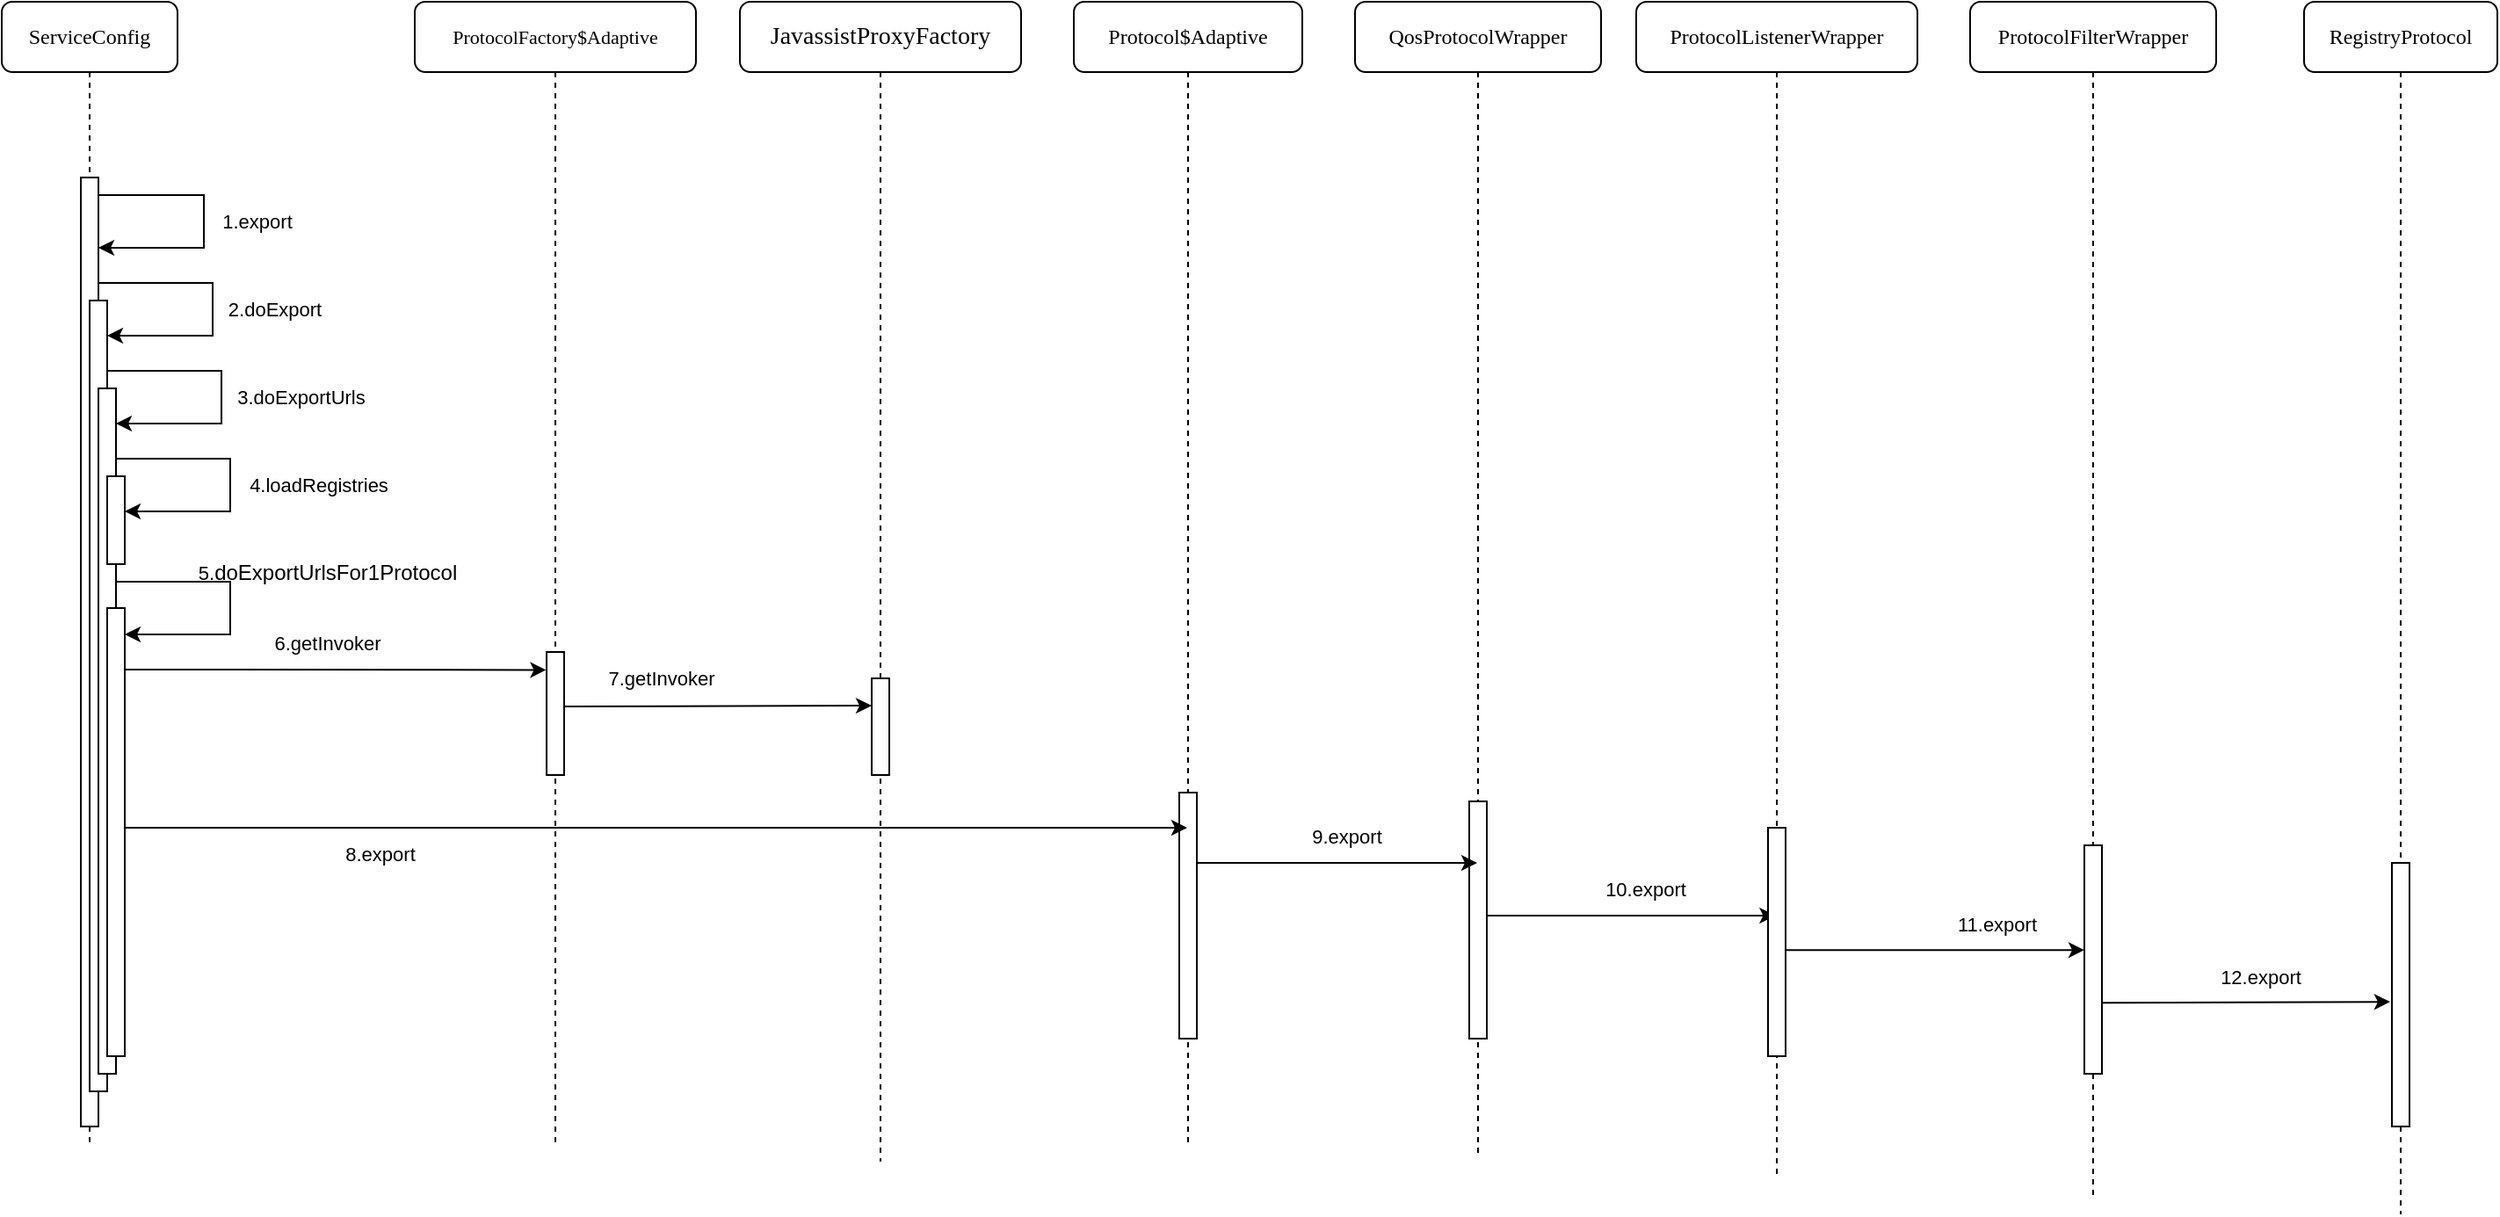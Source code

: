 <mxfile version="21.6.5" type="github">
  <diagram name="Page-1" id="13e1069c-82ec-6db2-03f1-153e76fe0fe0">
    <mxGraphModel dx="1971" dy="1194" grid="1" gridSize="10" guides="1" tooltips="1" connect="1" arrows="1" fold="1" page="1" pageScale="1" pageWidth="1100" pageHeight="850" background="none" math="0" shadow="0">
      <root>
        <mxCell id="0" />
        <mxCell id="1" parent="0" />
        <mxCell id="7baba1c4bc27f4b0-2" value="&lt;font style=&quot;font-size: 11px;&quot;&gt;ProtocolFactory$Adaptive&lt;/font&gt;" style="shape=umlLifeline;perimeter=lifelinePerimeter;whiteSpace=wrap;html=1;container=1;collapsible=0;recursiveResize=0;outlineConnect=0;rounded=1;shadow=0;comic=0;labelBackgroundColor=none;strokeWidth=1;fontFamily=Verdana;fontSize=12;align=center;" parent="1" vertex="1">
          <mxGeometry x="335" y="80" width="160" height="650" as="geometry" />
        </mxCell>
        <mxCell id="7baba1c4bc27f4b0-10" value="" style="html=1;points=[];perimeter=orthogonalPerimeter;rounded=0;shadow=0;comic=0;labelBackgroundColor=none;strokeWidth=1;fontFamily=Verdana;fontSize=12;align=center;" parent="7baba1c4bc27f4b0-2" vertex="1">
          <mxGeometry x="75" y="370" width="10" height="70" as="geometry" />
        </mxCell>
        <mxCell id="7baba1c4bc27f4b0-3" value="&lt;article data-content=&quot;[{&amp;quot;type&amp;quot;:&amp;quot;block&amp;quot;,&amp;quot;id&amp;quot;:&amp;quot;VgRU-1690942265634&amp;quot;,&amp;quot;name&amp;quot;:&amp;quot;heading&amp;quot;,&amp;quot;data&amp;quot;:{&amp;quot;level&amp;quot;:&amp;quot;h3&amp;quot;},&amp;quot;nodes&amp;quot;:[{&amp;quot;type&amp;quot;:&amp;quot;text&amp;quot;,&amp;quot;id&amp;quot;:&amp;quot;xGpA-1690942265635&amp;quot;,&amp;quot;leaves&amp;quot;:[{&amp;quot;text&amp;quot;:&amp;quot;JavassistProxyFactory&amp;quot;,&amp;quot;marks&amp;quot;:[{&amp;quot;type&amp;quot;:&amp;quot;bold&amp;quot;},{&amp;quot;type&amp;quot;:&amp;quot;fontSize&amp;quot;,&amp;quot;value&amp;quot;:20}]}]}]}]&quot;&gt;&lt;div style=&quot;line-height: 1.75; font-size: 14px; text-align: left;&quot; id=&quot;Uqh1-1690966903598&quot;&gt;JavassistProxyFactory&lt;/div&gt;&lt;/article&gt;" style="shape=umlLifeline;perimeter=lifelinePerimeter;whiteSpace=wrap;html=1;container=1;collapsible=0;recursiveResize=0;outlineConnect=0;rounded=1;shadow=0;comic=0;labelBackgroundColor=none;strokeWidth=1;fontFamily=Verdana;fontSize=12;align=center;" parent="1" vertex="1">
          <mxGeometry x="520" y="80" width="160" height="660" as="geometry" />
        </mxCell>
        <mxCell id="7baba1c4bc27f4b0-13" value="" style="html=1;points=[];perimeter=orthogonalPerimeter;rounded=0;shadow=0;comic=0;labelBackgroundColor=none;strokeWidth=1;fontFamily=Verdana;fontSize=12;align=center;" parent="7baba1c4bc27f4b0-3" vertex="1">
          <mxGeometry x="75" y="385" width="10" height="55" as="geometry" />
        </mxCell>
        <mxCell id="7baba1c4bc27f4b0-8" value="ServiceConfig" style="shape=umlLifeline;perimeter=lifelinePerimeter;whiteSpace=wrap;html=1;container=1;collapsible=0;recursiveResize=0;outlineConnect=0;rounded=1;shadow=0;comic=0;labelBackgroundColor=none;strokeWidth=1;fontFamily=Verdana;fontSize=12;align=center;" parent="1" vertex="1">
          <mxGeometry x="100" y="80" width="100" height="650" as="geometry" />
        </mxCell>
        <mxCell id="7baba1c4bc27f4b0-9" value="" style="html=1;points=[];perimeter=orthogonalPerimeter;rounded=0;shadow=0;comic=0;labelBackgroundColor=none;strokeWidth=1;fontFamily=Verdana;fontSize=12;align=center;" parent="7baba1c4bc27f4b0-8" vertex="1">
          <mxGeometry x="45" y="100" width="10" height="540" as="geometry" />
        </mxCell>
        <mxCell id="ApxEFvRm06QiGr_pZyAF-4" value="" style="html=1;points=[];perimeter=orthogonalPerimeter;rounded=0;shadow=0;comic=0;labelBackgroundColor=none;strokeWidth=1;fontFamily=Verdana;fontSize=12;align=center;" vertex="1" parent="7baba1c4bc27f4b0-8">
          <mxGeometry x="50" y="170" width="10" height="450" as="geometry" />
        </mxCell>
        <mxCell id="ApxEFvRm06QiGr_pZyAF-9" value="" style="endArrow=classic;html=1;rounded=0;" edge="1" parent="7baba1c4bc27f4b0-8">
          <mxGeometry width="50" height="50" relative="1" as="geometry">
            <mxPoint x="55.004" y="160" as="sourcePoint" />
            <mxPoint x="60" y="190" as="targetPoint" />
            <Array as="points">
              <mxPoint x="120" y="160" />
              <mxPoint x="120" y="190" />
            </Array>
          </mxGeometry>
        </mxCell>
        <mxCell id="ApxEFvRm06QiGr_pZyAF-14" value="" style="html=1;points=[];perimeter=orthogonalPerimeter;rounded=0;shadow=0;comic=0;labelBackgroundColor=none;strokeWidth=1;fontFamily=Verdana;fontSize=12;align=center;" vertex="1" parent="7baba1c4bc27f4b0-8">
          <mxGeometry x="55" y="220" width="10" height="390" as="geometry" />
        </mxCell>
        <mxCell id="ApxEFvRm06QiGr_pZyAF-17" value="" style="html=1;points=[];perimeter=orthogonalPerimeter;rounded=0;shadow=0;comic=0;labelBackgroundColor=none;strokeWidth=1;fontFamily=Verdana;fontSize=12;align=center;" vertex="1" parent="7baba1c4bc27f4b0-8">
          <mxGeometry x="60" y="270" width="10" height="50" as="geometry" />
        </mxCell>
        <mxCell id="ApxEFvRm06QiGr_pZyAF-18" value="" style="endArrow=classic;html=1;rounded=0;" edge="1" parent="7baba1c4bc27f4b0-8">
          <mxGeometry width="50" height="50" relative="1" as="geometry">
            <mxPoint x="65.004" y="260" as="sourcePoint" />
            <mxPoint x="70" y="290" as="targetPoint" />
            <Array as="points">
              <mxPoint x="130" y="260" />
              <mxPoint x="130" y="290" />
            </Array>
          </mxGeometry>
        </mxCell>
        <mxCell id="ApxEFvRm06QiGr_pZyAF-19" value="" style="html=1;points=[];perimeter=orthogonalPerimeter;rounded=0;shadow=0;comic=0;labelBackgroundColor=none;strokeWidth=1;fontFamily=Verdana;fontSize=12;align=center;" vertex="1" parent="7baba1c4bc27f4b0-8">
          <mxGeometry x="60" y="345" width="10" height="255" as="geometry" />
        </mxCell>
        <mxCell id="ApxEFvRm06QiGr_pZyAF-20" value="" style="endArrow=classic;html=1;rounded=0;" edge="1" parent="7baba1c4bc27f4b0-8">
          <mxGeometry width="50" height="50" relative="1" as="geometry">
            <mxPoint x="65.004" y="330" as="sourcePoint" />
            <mxPoint x="70" y="360" as="targetPoint" />
            <Array as="points">
              <mxPoint x="130" y="330" />
              <mxPoint x="130" y="360" />
            </Array>
          </mxGeometry>
        </mxCell>
        <mxCell id="ApxEFvRm06QiGr_pZyAF-11" value="" style="endArrow=classic;html=1;rounded=0;" edge="1" parent="1">
          <mxGeometry width="50" height="50" relative="1" as="geometry">
            <mxPoint x="155" y="190" as="sourcePoint" />
            <mxPoint x="155" y="220" as="targetPoint" />
            <Array as="points">
              <mxPoint x="215" y="190" />
              <mxPoint x="215" y="220" />
            </Array>
          </mxGeometry>
        </mxCell>
        <mxCell id="ApxEFvRm06QiGr_pZyAF-15" value="" style="endArrow=classic;html=1;rounded=0;" edge="1" parent="1">
          <mxGeometry width="50" height="50" relative="1" as="geometry">
            <mxPoint x="160.004" y="290" as="sourcePoint" />
            <mxPoint x="165" y="320" as="targetPoint" />
            <Array as="points">
              <mxPoint x="225" y="290" />
              <mxPoint x="225" y="320" />
            </Array>
          </mxGeometry>
        </mxCell>
        <mxCell id="ApxEFvRm06QiGr_pZyAF-13" value="&lt;font style=&quot;font-size: 11px;&quot;&gt;1.export&lt;/font&gt;" style="text;html=1;align=center;verticalAlign=middle;resizable=0;points=[];autosize=1;strokeColor=none;fillColor=none;" vertex="1" parent="1">
          <mxGeometry x="210" y="190" width="70" height="30" as="geometry" />
        </mxCell>
        <mxCell id="ApxEFvRm06QiGr_pZyAF-21" value="" style="endArrow=classic;html=1;rounded=0;entryX=-0.027;entryY=0.146;entryDx=0;entryDy=0;entryPerimeter=0;" edge="1" parent="1" target="7baba1c4bc27f4b0-10">
          <mxGeometry width="50" height="50" relative="1" as="geometry">
            <mxPoint x="170.004" y="460" as="sourcePoint" />
            <mxPoint x="380" y="460" as="targetPoint" />
          </mxGeometry>
        </mxCell>
        <mxCell id="ApxEFvRm06QiGr_pZyAF-22" value="QosProtocolWrapper" style="shape=umlLifeline;perimeter=lifelinePerimeter;whiteSpace=wrap;html=1;container=1;collapsible=0;recursiveResize=0;outlineConnect=0;rounded=1;shadow=0;comic=0;labelBackgroundColor=none;strokeWidth=1;fontFamily=Verdana;fontSize=12;align=center;" vertex="1" parent="1">
          <mxGeometry x="870" y="80" width="140" height="655" as="geometry" />
        </mxCell>
        <mxCell id="ApxEFvRm06QiGr_pZyAF-23" value="" style="html=1;points=[];perimeter=orthogonalPerimeter;rounded=0;shadow=0;comic=0;labelBackgroundColor=none;strokeWidth=1;fontFamily=Verdana;fontSize=12;align=center;" vertex="1" parent="ApxEFvRm06QiGr_pZyAF-22">
          <mxGeometry x="65" y="455" width="10" height="135" as="geometry" />
        </mxCell>
        <mxCell id="ApxEFvRm06QiGr_pZyAF-30" value="" style="endArrow=classic;html=1;rounded=0;" edge="1" parent="ApxEFvRm06QiGr_pZyAF-22" target="ApxEFvRm06QiGr_pZyAF-22">
          <mxGeometry width="50" height="50" relative="1" as="geometry">
            <mxPoint x="-94.856" y="490" as="sourcePoint" />
            <mxPoint x="60" y="490" as="targetPoint" />
          </mxGeometry>
        </mxCell>
        <mxCell id="ApxEFvRm06QiGr_pZyAF-37" value="" style="endArrow=classic;html=1;rounded=0;entryX=-0.1;entryY=0.2;entryDx=0;entryDy=0;entryPerimeter=0;" edge="1" parent="ApxEFvRm06QiGr_pZyAF-22">
          <mxGeometry width="50" height="50" relative="1" as="geometry">
            <mxPoint x="75.0" y="520" as="sourcePoint" />
            <mxPoint x="239.19" y="520" as="targetPoint" />
          </mxGeometry>
        </mxCell>
        <mxCell id="ApxEFvRm06QiGr_pZyAF-24" value="" style="endArrow=classic;html=1;rounded=0;entryX=-0.06;entryY=0.151;entryDx=0;entryDy=0;entryPerimeter=0;" edge="1" parent="1">
          <mxGeometry width="50" height="50" relative="1" as="geometry">
            <mxPoint x="420" y="481" as="sourcePoint" />
            <mxPoint x="595.0" y="480.54" as="targetPoint" />
          </mxGeometry>
        </mxCell>
        <mxCell id="ApxEFvRm06QiGr_pZyAF-25" value="Protocol$Adaptive" style="shape=umlLifeline;perimeter=lifelinePerimeter;whiteSpace=wrap;html=1;container=1;collapsible=0;recursiveResize=0;outlineConnect=0;rounded=1;shadow=0;comic=0;labelBackgroundColor=none;strokeWidth=1;fontFamily=Verdana;fontSize=12;align=center;" vertex="1" parent="1">
          <mxGeometry x="710" y="80" width="130" height="650" as="geometry" />
        </mxCell>
        <mxCell id="ApxEFvRm06QiGr_pZyAF-26" value="" style="html=1;points=[];perimeter=orthogonalPerimeter;rounded=0;shadow=0;comic=0;labelBackgroundColor=none;strokeWidth=1;fontFamily=Verdana;fontSize=12;align=center;" vertex="1" parent="ApxEFvRm06QiGr_pZyAF-25">
          <mxGeometry x="60" y="450" width="10" height="140" as="geometry" />
        </mxCell>
        <mxCell id="ApxEFvRm06QiGr_pZyAF-27" value="ProtocolFilterWrapper" style="shape=umlLifeline;perimeter=lifelinePerimeter;whiteSpace=wrap;html=1;container=1;collapsible=0;recursiveResize=0;outlineConnect=0;rounded=1;shadow=0;comic=0;labelBackgroundColor=none;strokeWidth=1;fontFamily=Verdana;fontSize=12;align=center;" vertex="1" parent="1">
          <mxGeometry x="1220" y="80" width="140" height="680" as="geometry" />
        </mxCell>
        <mxCell id="ApxEFvRm06QiGr_pZyAF-39" value="" style="endArrow=classic;html=1;rounded=0;entryX=-0.106;entryY=0.527;entryDx=0;entryDy=0;entryPerimeter=0;" edge="1" parent="ApxEFvRm06QiGr_pZyAF-27" target="ApxEFvRm06QiGr_pZyAF-34">
          <mxGeometry width="50" height="50" relative="1" as="geometry">
            <mxPoint x="75.004" y="569.58" as="sourcePoint" />
            <mxPoint x="245" y="569.58" as="targetPoint" />
          </mxGeometry>
        </mxCell>
        <mxCell id="ApxEFvRm06QiGr_pZyAF-28" value="" style="html=1;points=[];perimeter=orthogonalPerimeter;rounded=0;shadow=0;comic=0;labelBackgroundColor=none;strokeWidth=1;fontFamily=Verdana;fontSize=12;align=center;" vertex="1" parent="ApxEFvRm06QiGr_pZyAF-27">
          <mxGeometry x="65" y="480" width="10" height="130" as="geometry" />
        </mxCell>
        <mxCell id="ApxEFvRm06QiGr_pZyAF-29" value="" style="endArrow=classic;html=1;rounded=0;" edge="1" parent="1" target="ApxEFvRm06QiGr_pZyAF-25">
          <mxGeometry width="50" height="50" relative="1" as="geometry">
            <mxPoint x="170.004" y="550" as="sourcePoint" />
            <mxPoint x="385" y="550" as="targetPoint" />
          </mxGeometry>
        </mxCell>
        <mxCell id="ApxEFvRm06QiGr_pZyAF-33" value="RegistryProtocol" style="shape=umlLifeline;perimeter=lifelinePerimeter;whiteSpace=wrap;html=1;container=1;collapsible=0;recursiveResize=0;outlineConnect=0;rounded=1;shadow=0;comic=0;labelBackgroundColor=none;strokeWidth=1;fontFamily=Verdana;fontSize=12;align=center;" vertex="1" parent="1">
          <mxGeometry x="1410" y="80" width="110" height="690" as="geometry" />
        </mxCell>
        <mxCell id="ApxEFvRm06QiGr_pZyAF-34" value="" style="html=1;points=[];perimeter=orthogonalPerimeter;rounded=0;shadow=0;comic=0;labelBackgroundColor=none;strokeWidth=1;fontFamily=Verdana;fontSize=12;align=center;" vertex="1" parent="ApxEFvRm06QiGr_pZyAF-33">
          <mxGeometry x="50" y="490" width="10" height="150" as="geometry" />
        </mxCell>
        <mxCell id="ApxEFvRm06QiGr_pZyAF-35" value="ProtocolListenerWrapper" style="shape=umlLifeline;perimeter=lifelinePerimeter;whiteSpace=wrap;html=1;container=1;collapsible=0;recursiveResize=0;outlineConnect=0;rounded=1;shadow=0;comic=0;labelBackgroundColor=none;strokeWidth=1;fontFamily=Verdana;fontSize=12;align=center;" vertex="1" parent="1">
          <mxGeometry x="1030" y="80" width="160" height="670" as="geometry" />
        </mxCell>
        <mxCell id="ApxEFvRm06QiGr_pZyAF-36" value="" style="html=1;points=[];perimeter=orthogonalPerimeter;rounded=0;shadow=0;comic=0;labelBackgroundColor=none;strokeWidth=1;fontFamily=Verdana;fontSize=12;align=center;" vertex="1" parent="ApxEFvRm06QiGr_pZyAF-35">
          <mxGeometry x="75" y="470" width="10" height="130" as="geometry" />
        </mxCell>
        <mxCell id="ApxEFvRm06QiGr_pZyAF-40" value="&lt;font style=&quot;font-size: 11px;&quot;&gt;2.doExport&lt;/font&gt;" style="text;html=1;align=center;verticalAlign=middle;resizable=0;points=[];autosize=1;strokeColor=none;fillColor=none;" vertex="1" parent="1">
          <mxGeometry x="215" y="240" width="80" height="30" as="geometry" />
        </mxCell>
        <mxCell id="ApxEFvRm06QiGr_pZyAF-41" value="&lt;font style=&quot;font-size: 11px;&quot;&gt;3.doExportUrls&lt;/font&gt;" style="text;html=1;align=center;verticalAlign=middle;resizable=0;points=[];autosize=1;strokeColor=none;fillColor=none;" vertex="1" parent="1">
          <mxGeometry x="220" y="290" width="100" height="30" as="geometry" />
        </mxCell>
        <mxCell id="ApxEFvRm06QiGr_pZyAF-42" value="&lt;font style=&quot;font-size: 11px;&quot;&gt;4.loadRegistries&lt;/font&gt;" style="text;html=1;align=center;verticalAlign=middle;resizable=0;points=[];autosize=1;strokeColor=none;fillColor=none;" vertex="1" parent="1">
          <mxGeometry x="225" y="340" width="110" height="30" as="geometry" />
        </mxCell>
        <mxCell id="ApxEFvRm06QiGr_pZyAF-43" value="&lt;font style=&quot;font-size: 11px;&quot;&gt;5.&lt;/font&gt;doExportUrlsFor1Protocol" style="text;html=1;align=center;verticalAlign=middle;resizable=0;points=[];autosize=1;strokeColor=none;fillColor=none;" vertex="1" parent="1">
          <mxGeometry x="200" y="390" width="170" height="30" as="geometry" />
        </mxCell>
        <mxCell id="ApxEFvRm06QiGr_pZyAF-44" value="&lt;span style=&quot;font-size: 11px;&quot;&gt;6.getInvoker&lt;/span&gt;" style="text;html=1;align=center;verticalAlign=middle;resizable=0;points=[];autosize=1;strokeColor=none;fillColor=none;" vertex="1" parent="1">
          <mxGeometry x="240" y="430" width="90" height="30" as="geometry" />
        </mxCell>
        <mxCell id="ApxEFvRm06QiGr_pZyAF-45" value="&lt;span style=&quot;font-size: 11px;&quot;&gt;7.getInvoker&lt;/span&gt;" style="text;html=1;align=center;verticalAlign=middle;resizable=0;points=[];autosize=1;strokeColor=none;fillColor=none;" vertex="1" parent="1">
          <mxGeometry x="430" y="450" width="90" height="30" as="geometry" />
        </mxCell>
        <mxCell id="ApxEFvRm06QiGr_pZyAF-46" value="&lt;span style=&quot;font-size: 11px;&quot;&gt;8.export&lt;/span&gt;" style="text;html=1;align=center;verticalAlign=middle;resizable=0;points=[];autosize=1;strokeColor=none;fillColor=none;" vertex="1" parent="1">
          <mxGeometry x="280" y="550" width="70" height="30" as="geometry" />
        </mxCell>
        <mxCell id="ApxEFvRm06QiGr_pZyAF-47" value="&lt;span style=&quot;font-size: 11px;&quot;&gt;9.export&lt;/span&gt;" style="text;html=1;align=center;verticalAlign=middle;resizable=0;points=[];autosize=1;strokeColor=none;fillColor=none;" vertex="1" parent="1">
          <mxGeometry x="830" y="540" width="70" height="30" as="geometry" />
        </mxCell>
        <mxCell id="ApxEFvRm06QiGr_pZyAF-49" value="&lt;span style=&quot;font-size: 11px;&quot;&gt;11.export&lt;/span&gt;" style="text;html=1;align=center;verticalAlign=middle;resizable=0;points=[];autosize=1;strokeColor=none;fillColor=none;" vertex="1" parent="1">
          <mxGeometry x="1200" y="590" width="70" height="30" as="geometry" />
        </mxCell>
        <mxCell id="ApxEFvRm06QiGr_pZyAF-50" value="&lt;span style=&quot;font-size: 11px;&quot;&gt;12.export&lt;/span&gt;" style="text;html=1;align=center;verticalAlign=middle;resizable=0;points=[];autosize=1;strokeColor=none;fillColor=none;" vertex="1" parent="1">
          <mxGeometry x="1350" y="620" width="70" height="30" as="geometry" />
        </mxCell>
        <mxCell id="ApxEFvRm06QiGr_pZyAF-51" value="&lt;span style=&quot;font-size: 11px;&quot;&gt;10.export&lt;/span&gt;" style="text;html=1;align=center;verticalAlign=middle;resizable=0;points=[];autosize=1;strokeColor=none;fillColor=none;" vertex="1" parent="1">
          <mxGeometry x="1000" y="570" width="70" height="30" as="geometry" />
        </mxCell>
        <mxCell id="ApxEFvRm06QiGr_pZyAF-38" value="" style="endArrow=classic;html=1;rounded=0;entryX=-0.014;entryY=0.25;entryDx=0;entryDy=0;entryPerimeter=0;" edge="1" parent="1">
          <mxGeometry width="50" height="50" relative="1" as="geometry">
            <mxPoint x="1115.004" y="619.58" as="sourcePoint" />
            <mxPoint x="1285" y="619.58" as="targetPoint" />
          </mxGeometry>
        </mxCell>
      </root>
    </mxGraphModel>
  </diagram>
</mxfile>
